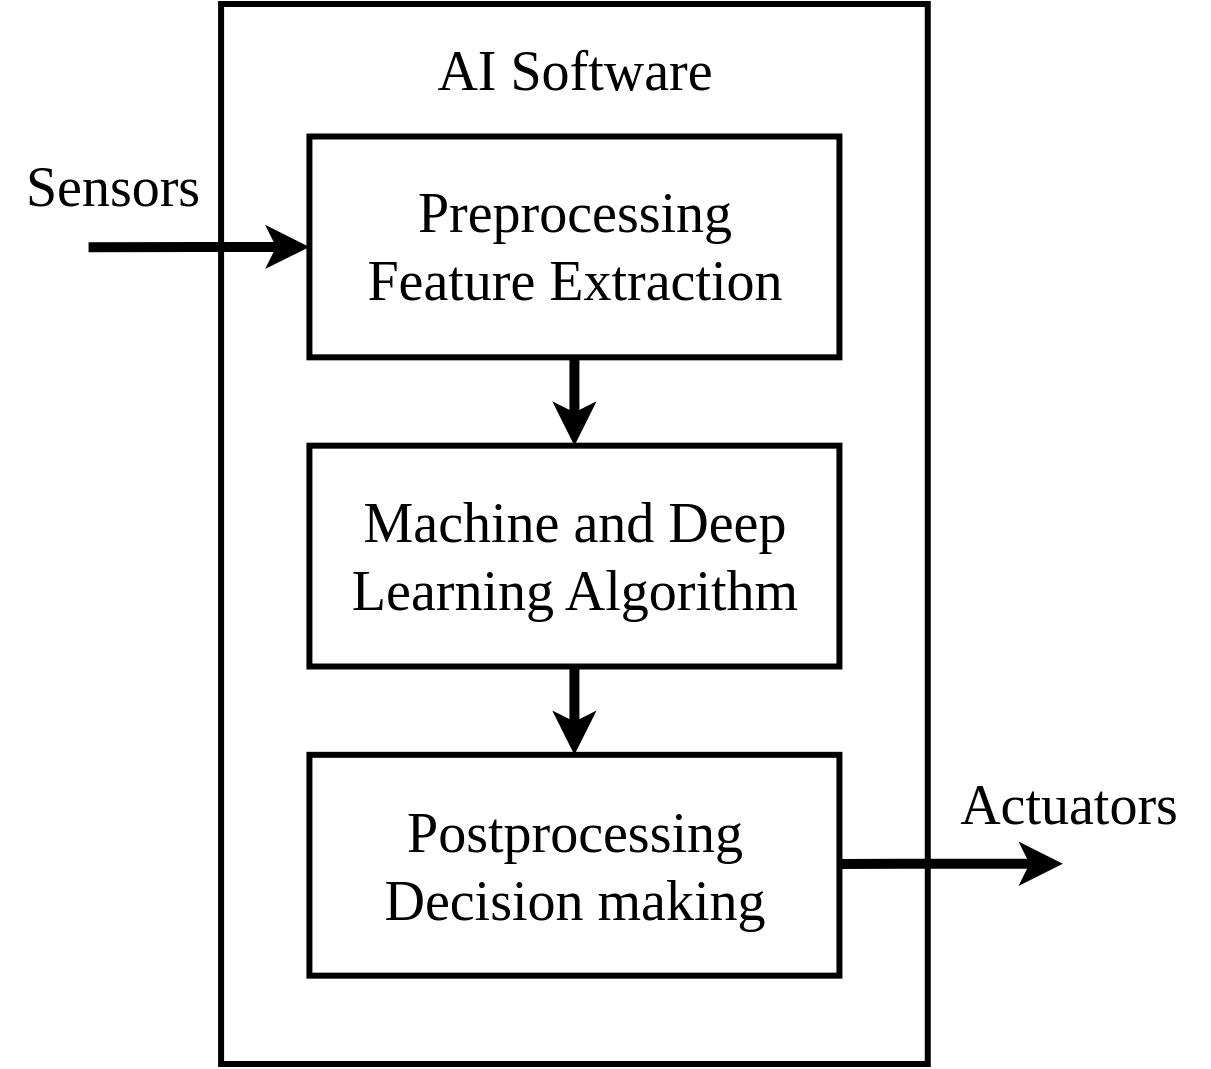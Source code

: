 <mxfile version="20.5.3"><diagram id="3Nx4mQTt4y2S3kOLivOd" name="Pagina-1"><mxGraphModel dx="972" dy="1483" grid="1" gridSize="10" guides="1" tooltips="1" connect="1" arrows="1" fold="1" page="1" pageScale="1" pageWidth="827" pageHeight="1169" math="0" shadow="0"><root><mxCell id="0"/><mxCell id="1" parent="0"/><mxCell id="tS5SfBXu7u_djsJJ31ie-4" value="" style="rounded=0;whiteSpace=wrap;html=1;strokeWidth=3;" vertex="1" parent="1"><mxGeometry x="243.543" y="330" width="353.337" height="530" as="geometry"/></mxCell><mxCell id="tS5SfBXu7u_djsJJ31ie-8" style="edgeStyle=orthogonalEdgeStyle;rounded=0;orthogonalLoop=1;jettySize=auto;html=1;exitX=0;exitY=0.5;exitDx=0;exitDy=0;strokeWidth=5;fontFamily=CMU Serif;fontSize=11;startArrow=classic;startFill=1;endArrow=none;endFill=0;" edge="1" parent="1" source="tS5SfBXu7u_djsJJ31ie-1"><mxGeometry relative="1" as="geometry"><mxPoint x="177.292" y="451.563" as="targetPoint"/></mxGeometry></mxCell><mxCell id="tS5SfBXu7u_djsJJ31ie-1" value="Preprocessing&lt;br style=&quot;font-size: 28px;&quot;&gt;Feature Extraction" style="rounded=0;whiteSpace=wrap;html=1;fontFamily=CMU Serif;fontSize=28;strokeWidth=3;" vertex="1" parent="1"><mxGeometry x="287.71" y="396.25" width="265.003" height="110.417" as="geometry"/></mxCell><mxCell id="tS5SfBXu7u_djsJJ31ie-2" value="Machine and Deep&lt;br style=&quot;font-size: 28px;&quot;&gt;Learning Algorithm" style="rounded=0;whiteSpace=wrap;html=1;fontFamily=CMU Serif;fontSize=28;strokeWidth=3;" vertex="1" parent="1"><mxGeometry x="287.71" y="550.833" width="265.003" height="110.417" as="geometry"/></mxCell><mxCell id="tS5SfBXu7u_djsJJ31ie-6" style="edgeStyle=orthogonalEdgeStyle;rounded=0;orthogonalLoop=1;jettySize=auto;html=1;exitX=0.5;exitY=1;exitDx=0;exitDy=0;entryX=0.5;entryY=0;entryDx=0;entryDy=0;fontFamily=CMU Serif;strokeWidth=5;" edge="1" parent="1" source="tS5SfBXu7u_djsJJ31ie-1" target="tS5SfBXu7u_djsJJ31ie-2"><mxGeometry relative="1" as="geometry"/></mxCell><mxCell id="tS5SfBXu7u_djsJJ31ie-3" value="Postprocessing&lt;br style=&quot;font-size: 28px;&quot;&gt;Decision making" style="rounded=0;whiteSpace=wrap;html=1;fontFamily=CMU Serif;fontSize=28;strokeWidth=3;" vertex="1" parent="1"><mxGeometry x="287.71" y="705.417" width="265.003" height="110.417" as="geometry"/></mxCell><mxCell id="tS5SfBXu7u_djsJJ31ie-7" style="edgeStyle=orthogonalEdgeStyle;rounded=0;orthogonalLoop=1;jettySize=auto;html=1;entryX=0.5;entryY=0;entryDx=0;entryDy=0;fontFamily=CMU Serif;fontSize=11;strokeWidth=5;" edge="1" parent="1" source="tS5SfBXu7u_djsJJ31ie-2" target="tS5SfBXu7u_djsJJ31ie-3"><mxGeometry relative="1" as="geometry"/></mxCell><mxCell id="tS5SfBXu7u_djsJJ31ie-5" value="AI Software" style="text;html=1;strokeColor=none;fillColor=none;align=center;verticalAlign=middle;whiteSpace=wrap;rounded=0;fontFamily=CMU Serif;fontSize=28;" vertex="1" parent="1"><mxGeometry x="331.877" y="330" width="176.668" height="66.25" as="geometry"/></mxCell><mxCell id="tS5SfBXu7u_djsJJ31ie-10" value="Sensors" style="text;html=1;align=center;verticalAlign=middle;resizable=0;points=[];autosize=1;strokeColor=none;fillColor=none;fontSize=28;fontFamily=CMU Serif;" vertex="1" parent="1"><mxGeometry x="133.542" y="396.248" width="110" height="50" as="geometry"/></mxCell><mxCell id="tS5SfBXu7u_djsJJ31ie-11" value="Actuators" style="text;html=1;align=center;verticalAlign=middle;resizable=0;points=[];autosize=1;strokeColor=none;fillColor=none;fontSize=28;fontFamily=CMU Serif;" vertex="1" parent="1"><mxGeometry x="596.88" y="705.413" width="140" height="50" as="geometry"/></mxCell><mxCell id="tS5SfBXu7u_djsJJ31ie-14" style="edgeStyle=orthogonalEdgeStyle;rounded=0;orthogonalLoop=1;jettySize=auto;html=1;exitX=0;exitY=0.5;exitDx=0;exitDy=0;strokeWidth=5;fontFamily=CMU Serif;fontSize=11;startArrow=classic;startFill=1;endArrow=none;endFill=0;" edge="1" parent="1"><mxGeometry relative="1" as="geometry"><mxPoint x="554.002" y="759.983" as="targetPoint"/><mxPoint x="664.42" y="759.878" as="sourcePoint"/><Array as="points"><mxPoint x="584" y="760"/><mxPoint x="584" y="760"/></Array></mxGeometry></mxCell></root></mxGraphModel></diagram></mxfile>